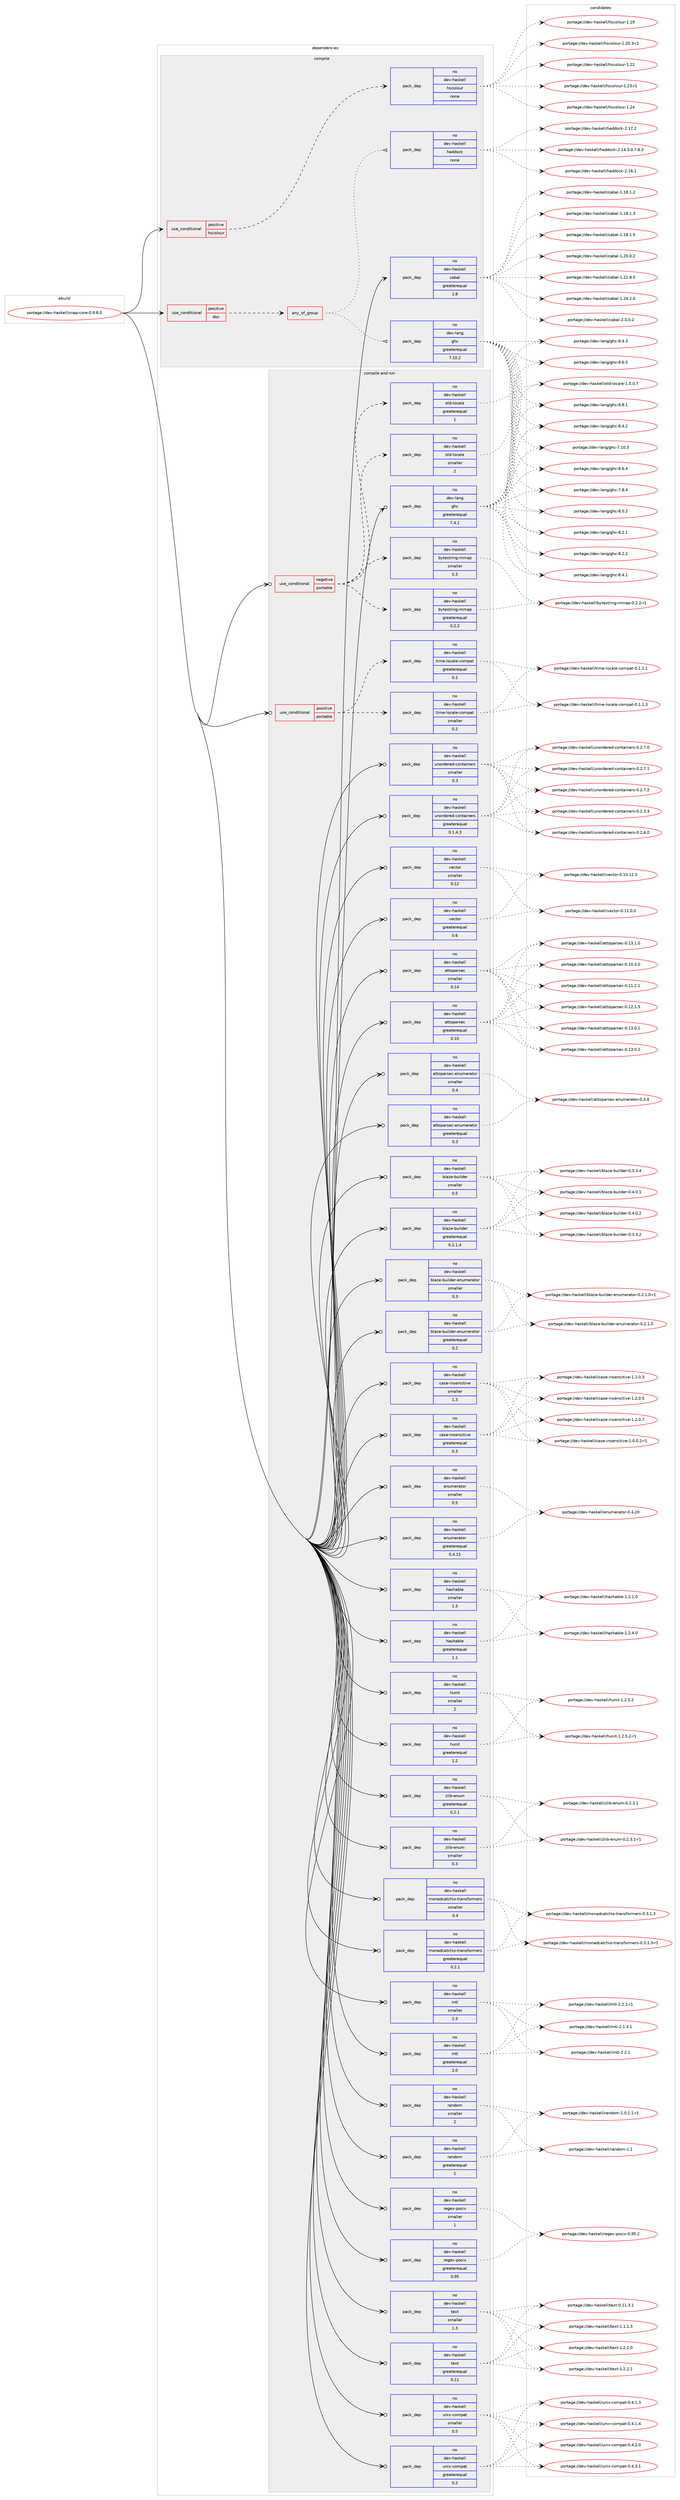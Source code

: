 digraph prolog {

# *************
# Graph options
# *************

newrank=true;
concentrate=true;
compound=true;
graph [rankdir=LR,fontname=Helvetica,fontsize=10,ranksep=1.5];#, ranksep=2.5, nodesep=0.2];
edge  [arrowhead=vee];
node  [fontname=Helvetica,fontsize=10];

# **********
# The ebuild
# **********

subgraph cluster_leftcol {
color=gray;
rank=same;
label=<<i>ebuild</i>>;
id [label="portage://dev-haskell/snap-core-0.9.8.0", color=red, width=4, href="../dev-haskell/snap-core-0.9.8.0.svg"];
}

# ****************
# The dependencies
# ****************

subgraph cluster_midcol {
color=gray;
label=<<i>dependencies</i>>;
subgraph cluster_compile {
fillcolor="#eeeeee";
style=filled;
label=<<i>compile</i>>;
subgraph cond17006 {
dependency79223 [label=<<TABLE BORDER="0" CELLBORDER="1" CELLSPACING="0" CELLPADDING="4"><TR><TD ROWSPAN="3" CELLPADDING="10">use_conditional</TD></TR><TR><TD>positive</TD></TR><TR><TD>doc</TD></TR></TABLE>>, shape=none, color=red];
subgraph any2319 {
dependency79224 [label=<<TABLE BORDER="0" CELLBORDER="1" CELLSPACING="0" CELLPADDING="4"><TR><TD CELLPADDING="10">any_of_group</TD></TR></TABLE>>, shape=none, color=red];subgraph pack59839 {
dependency79225 [label=<<TABLE BORDER="0" CELLBORDER="1" CELLSPACING="0" CELLPADDING="4" WIDTH="220"><TR><TD ROWSPAN="6" CELLPADDING="30">pack_dep</TD></TR><TR><TD WIDTH="110">no</TD></TR><TR><TD>dev-haskell</TD></TR><TR><TD>haddock</TD></TR><TR><TD>none</TD></TR><TR><TD></TD></TR></TABLE>>, shape=none, color=blue];
}
dependency79224:e -> dependency79225:w [weight=20,style="dotted",arrowhead="oinv"];
subgraph pack59840 {
dependency79226 [label=<<TABLE BORDER="0" CELLBORDER="1" CELLSPACING="0" CELLPADDING="4" WIDTH="220"><TR><TD ROWSPAN="6" CELLPADDING="30">pack_dep</TD></TR><TR><TD WIDTH="110">no</TD></TR><TR><TD>dev-lang</TD></TR><TR><TD>ghc</TD></TR><TR><TD>greaterequal</TD></TR><TR><TD>7.10.2</TD></TR></TABLE>>, shape=none, color=blue];
}
dependency79224:e -> dependency79226:w [weight=20,style="dotted",arrowhead="oinv"];
}
dependency79223:e -> dependency79224:w [weight=20,style="dashed",arrowhead="vee"];
}
id:e -> dependency79223:w [weight=20,style="solid",arrowhead="vee"];
subgraph cond17007 {
dependency79227 [label=<<TABLE BORDER="0" CELLBORDER="1" CELLSPACING="0" CELLPADDING="4"><TR><TD ROWSPAN="3" CELLPADDING="10">use_conditional</TD></TR><TR><TD>positive</TD></TR><TR><TD>hscolour</TD></TR></TABLE>>, shape=none, color=red];
subgraph pack59841 {
dependency79228 [label=<<TABLE BORDER="0" CELLBORDER="1" CELLSPACING="0" CELLPADDING="4" WIDTH="220"><TR><TD ROWSPAN="6" CELLPADDING="30">pack_dep</TD></TR><TR><TD WIDTH="110">no</TD></TR><TR><TD>dev-haskell</TD></TR><TR><TD>hscolour</TD></TR><TR><TD>none</TD></TR><TR><TD></TD></TR></TABLE>>, shape=none, color=blue];
}
dependency79227:e -> dependency79228:w [weight=20,style="dashed",arrowhead="vee"];
}
id:e -> dependency79227:w [weight=20,style="solid",arrowhead="vee"];
subgraph pack59842 {
dependency79229 [label=<<TABLE BORDER="0" CELLBORDER="1" CELLSPACING="0" CELLPADDING="4" WIDTH="220"><TR><TD ROWSPAN="6" CELLPADDING="30">pack_dep</TD></TR><TR><TD WIDTH="110">no</TD></TR><TR><TD>dev-haskell</TD></TR><TR><TD>cabal</TD></TR><TR><TD>greaterequal</TD></TR><TR><TD>1.8</TD></TR></TABLE>>, shape=none, color=blue];
}
id:e -> dependency79229:w [weight=20,style="solid",arrowhead="vee"];
}
subgraph cluster_compileandrun {
fillcolor="#eeeeee";
style=filled;
label=<<i>compile and run</i>>;
subgraph cond17008 {
dependency79230 [label=<<TABLE BORDER="0" CELLBORDER="1" CELLSPACING="0" CELLPADDING="4"><TR><TD ROWSPAN="3" CELLPADDING="10">use_conditional</TD></TR><TR><TD>negative</TD></TR><TR><TD>portable</TD></TR></TABLE>>, shape=none, color=red];
subgraph pack59843 {
dependency79231 [label=<<TABLE BORDER="0" CELLBORDER="1" CELLSPACING="0" CELLPADDING="4" WIDTH="220"><TR><TD ROWSPAN="6" CELLPADDING="30">pack_dep</TD></TR><TR><TD WIDTH="110">no</TD></TR><TR><TD>dev-haskell</TD></TR><TR><TD>bytestring-mmap</TD></TR><TR><TD>greaterequal</TD></TR><TR><TD>0.2.2</TD></TR></TABLE>>, shape=none, color=blue];
}
dependency79230:e -> dependency79231:w [weight=20,style="dashed",arrowhead="vee"];
subgraph pack59844 {
dependency79232 [label=<<TABLE BORDER="0" CELLBORDER="1" CELLSPACING="0" CELLPADDING="4" WIDTH="220"><TR><TD ROWSPAN="6" CELLPADDING="30">pack_dep</TD></TR><TR><TD WIDTH="110">no</TD></TR><TR><TD>dev-haskell</TD></TR><TR><TD>bytestring-mmap</TD></TR><TR><TD>smaller</TD></TR><TR><TD>0.3</TD></TR></TABLE>>, shape=none, color=blue];
}
dependency79230:e -> dependency79232:w [weight=20,style="dashed",arrowhead="vee"];
subgraph pack59845 {
dependency79233 [label=<<TABLE BORDER="0" CELLBORDER="1" CELLSPACING="0" CELLPADDING="4" WIDTH="220"><TR><TD ROWSPAN="6" CELLPADDING="30">pack_dep</TD></TR><TR><TD WIDTH="110">no</TD></TR><TR><TD>dev-haskell</TD></TR><TR><TD>old-locale</TD></TR><TR><TD>greaterequal</TD></TR><TR><TD>1</TD></TR></TABLE>>, shape=none, color=blue];
}
dependency79230:e -> dependency79233:w [weight=20,style="dashed",arrowhead="vee"];
subgraph pack59846 {
dependency79234 [label=<<TABLE BORDER="0" CELLBORDER="1" CELLSPACING="0" CELLPADDING="4" WIDTH="220"><TR><TD ROWSPAN="6" CELLPADDING="30">pack_dep</TD></TR><TR><TD WIDTH="110">no</TD></TR><TR><TD>dev-haskell</TD></TR><TR><TD>old-locale</TD></TR><TR><TD>smaller</TD></TR><TR><TD>2</TD></TR></TABLE>>, shape=none, color=blue];
}
dependency79230:e -> dependency79234:w [weight=20,style="dashed",arrowhead="vee"];
}
id:e -> dependency79230:w [weight=20,style="solid",arrowhead="odotvee"];
subgraph cond17009 {
dependency79235 [label=<<TABLE BORDER="0" CELLBORDER="1" CELLSPACING="0" CELLPADDING="4"><TR><TD ROWSPAN="3" CELLPADDING="10">use_conditional</TD></TR><TR><TD>positive</TD></TR><TR><TD>portable</TD></TR></TABLE>>, shape=none, color=red];
subgraph pack59847 {
dependency79236 [label=<<TABLE BORDER="0" CELLBORDER="1" CELLSPACING="0" CELLPADDING="4" WIDTH="220"><TR><TD ROWSPAN="6" CELLPADDING="30">pack_dep</TD></TR><TR><TD WIDTH="110">no</TD></TR><TR><TD>dev-haskell</TD></TR><TR><TD>time-locale-compat</TD></TR><TR><TD>greaterequal</TD></TR><TR><TD>0.1</TD></TR></TABLE>>, shape=none, color=blue];
}
dependency79235:e -> dependency79236:w [weight=20,style="dashed",arrowhead="vee"];
subgraph pack59848 {
dependency79237 [label=<<TABLE BORDER="0" CELLBORDER="1" CELLSPACING="0" CELLPADDING="4" WIDTH="220"><TR><TD ROWSPAN="6" CELLPADDING="30">pack_dep</TD></TR><TR><TD WIDTH="110">no</TD></TR><TR><TD>dev-haskell</TD></TR><TR><TD>time-locale-compat</TD></TR><TR><TD>smaller</TD></TR><TR><TD>0.2</TD></TR></TABLE>>, shape=none, color=blue];
}
dependency79235:e -> dependency79237:w [weight=20,style="dashed",arrowhead="vee"];
}
id:e -> dependency79235:w [weight=20,style="solid",arrowhead="odotvee"];
subgraph pack59849 {
dependency79238 [label=<<TABLE BORDER="0" CELLBORDER="1" CELLSPACING="0" CELLPADDING="4" WIDTH="220"><TR><TD ROWSPAN="6" CELLPADDING="30">pack_dep</TD></TR><TR><TD WIDTH="110">no</TD></TR><TR><TD>dev-haskell</TD></TR><TR><TD>attoparsec</TD></TR><TR><TD>greaterequal</TD></TR><TR><TD>0.10</TD></TR></TABLE>>, shape=none, color=blue];
}
id:e -> dependency79238:w [weight=20,style="solid",arrowhead="odotvee"];
subgraph pack59850 {
dependency79239 [label=<<TABLE BORDER="0" CELLBORDER="1" CELLSPACING="0" CELLPADDING="4" WIDTH="220"><TR><TD ROWSPAN="6" CELLPADDING="30">pack_dep</TD></TR><TR><TD WIDTH="110">no</TD></TR><TR><TD>dev-haskell</TD></TR><TR><TD>attoparsec</TD></TR><TR><TD>smaller</TD></TR><TR><TD>0.14</TD></TR></TABLE>>, shape=none, color=blue];
}
id:e -> dependency79239:w [weight=20,style="solid",arrowhead="odotvee"];
subgraph pack59851 {
dependency79240 [label=<<TABLE BORDER="0" CELLBORDER="1" CELLSPACING="0" CELLPADDING="4" WIDTH="220"><TR><TD ROWSPAN="6" CELLPADDING="30">pack_dep</TD></TR><TR><TD WIDTH="110">no</TD></TR><TR><TD>dev-haskell</TD></TR><TR><TD>attoparsec-enumerator</TD></TR><TR><TD>greaterequal</TD></TR><TR><TD>0.3</TD></TR></TABLE>>, shape=none, color=blue];
}
id:e -> dependency79240:w [weight=20,style="solid",arrowhead="odotvee"];
subgraph pack59852 {
dependency79241 [label=<<TABLE BORDER="0" CELLBORDER="1" CELLSPACING="0" CELLPADDING="4" WIDTH="220"><TR><TD ROWSPAN="6" CELLPADDING="30">pack_dep</TD></TR><TR><TD WIDTH="110">no</TD></TR><TR><TD>dev-haskell</TD></TR><TR><TD>attoparsec-enumerator</TD></TR><TR><TD>smaller</TD></TR><TR><TD>0.4</TD></TR></TABLE>>, shape=none, color=blue];
}
id:e -> dependency79241:w [weight=20,style="solid",arrowhead="odotvee"];
subgraph pack59853 {
dependency79242 [label=<<TABLE BORDER="0" CELLBORDER="1" CELLSPACING="0" CELLPADDING="4" WIDTH="220"><TR><TD ROWSPAN="6" CELLPADDING="30">pack_dep</TD></TR><TR><TD WIDTH="110">no</TD></TR><TR><TD>dev-haskell</TD></TR><TR><TD>blaze-builder</TD></TR><TR><TD>greaterequal</TD></TR><TR><TD>0.2.1.4</TD></TR></TABLE>>, shape=none, color=blue];
}
id:e -> dependency79242:w [weight=20,style="solid",arrowhead="odotvee"];
subgraph pack59854 {
dependency79243 [label=<<TABLE BORDER="0" CELLBORDER="1" CELLSPACING="0" CELLPADDING="4" WIDTH="220"><TR><TD ROWSPAN="6" CELLPADDING="30">pack_dep</TD></TR><TR><TD WIDTH="110">no</TD></TR><TR><TD>dev-haskell</TD></TR><TR><TD>blaze-builder</TD></TR><TR><TD>smaller</TD></TR><TR><TD>0.5</TD></TR></TABLE>>, shape=none, color=blue];
}
id:e -> dependency79243:w [weight=20,style="solid",arrowhead="odotvee"];
subgraph pack59855 {
dependency79244 [label=<<TABLE BORDER="0" CELLBORDER="1" CELLSPACING="0" CELLPADDING="4" WIDTH="220"><TR><TD ROWSPAN="6" CELLPADDING="30">pack_dep</TD></TR><TR><TD WIDTH="110">no</TD></TR><TR><TD>dev-haskell</TD></TR><TR><TD>blaze-builder-enumerator</TD></TR><TR><TD>greaterequal</TD></TR><TR><TD>0.2</TD></TR></TABLE>>, shape=none, color=blue];
}
id:e -> dependency79244:w [weight=20,style="solid",arrowhead="odotvee"];
subgraph pack59856 {
dependency79245 [label=<<TABLE BORDER="0" CELLBORDER="1" CELLSPACING="0" CELLPADDING="4" WIDTH="220"><TR><TD ROWSPAN="6" CELLPADDING="30">pack_dep</TD></TR><TR><TD WIDTH="110">no</TD></TR><TR><TD>dev-haskell</TD></TR><TR><TD>blaze-builder-enumerator</TD></TR><TR><TD>smaller</TD></TR><TR><TD>0.3</TD></TR></TABLE>>, shape=none, color=blue];
}
id:e -> dependency79245:w [weight=20,style="solid",arrowhead="odotvee"];
subgraph pack59857 {
dependency79246 [label=<<TABLE BORDER="0" CELLBORDER="1" CELLSPACING="0" CELLPADDING="4" WIDTH="220"><TR><TD ROWSPAN="6" CELLPADDING="30">pack_dep</TD></TR><TR><TD WIDTH="110">no</TD></TR><TR><TD>dev-haskell</TD></TR><TR><TD>case-insensitive</TD></TR><TR><TD>greaterequal</TD></TR><TR><TD>0.3</TD></TR></TABLE>>, shape=none, color=blue];
}
id:e -> dependency79246:w [weight=20,style="solid",arrowhead="odotvee"];
subgraph pack59858 {
dependency79247 [label=<<TABLE BORDER="0" CELLBORDER="1" CELLSPACING="0" CELLPADDING="4" WIDTH="220"><TR><TD ROWSPAN="6" CELLPADDING="30">pack_dep</TD></TR><TR><TD WIDTH="110">no</TD></TR><TR><TD>dev-haskell</TD></TR><TR><TD>case-insensitive</TD></TR><TR><TD>smaller</TD></TR><TR><TD>1.3</TD></TR></TABLE>>, shape=none, color=blue];
}
id:e -> dependency79247:w [weight=20,style="solid",arrowhead="odotvee"];
subgraph pack59859 {
dependency79248 [label=<<TABLE BORDER="0" CELLBORDER="1" CELLSPACING="0" CELLPADDING="4" WIDTH="220"><TR><TD ROWSPAN="6" CELLPADDING="30">pack_dep</TD></TR><TR><TD WIDTH="110">no</TD></TR><TR><TD>dev-haskell</TD></TR><TR><TD>enumerator</TD></TR><TR><TD>greaterequal</TD></TR><TR><TD>0.4.15</TD></TR></TABLE>>, shape=none, color=blue];
}
id:e -> dependency79248:w [weight=20,style="solid",arrowhead="odotvee"];
subgraph pack59860 {
dependency79249 [label=<<TABLE BORDER="0" CELLBORDER="1" CELLSPACING="0" CELLPADDING="4" WIDTH="220"><TR><TD ROWSPAN="6" CELLPADDING="30">pack_dep</TD></TR><TR><TD WIDTH="110">no</TD></TR><TR><TD>dev-haskell</TD></TR><TR><TD>enumerator</TD></TR><TR><TD>smaller</TD></TR><TR><TD>0.5</TD></TR></TABLE>>, shape=none, color=blue];
}
id:e -> dependency79249:w [weight=20,style="solid",arrowhead="odotvee"];
subgraph pack59861 {
dependency79250 [label=<<TABLE BORDER="0" CELLBORDER="1" CELLSPACING="0" CELLPADDING="4" WIDTH="220"><TR><TD ROWSPAN="6" CELLPADDING="30">pack_dep</TD></TR><TR><TD WIDTH="110">no</TD></TR><TR><TD>dev-haskell</TD></TR><TR><TD>hashable</TD></TR><TR><TD>greaterequal</TD></TR><TR><TD>1.1</TD></TR></TABLE>>, shape=none, color=blue];
}
id:e -> dependency79250:w [weight=20,style="solid",arrowhead="odotvee"];
subgraph pack59862 {
dependency79251 [label=<<TABLE BORDER="0" CELLBORDER="1" CELLSPACING="0" CELLPADDING="4" WIDTH="220"><TR><TD ROWSPAN="6" CELLPADDING="30">pack_dep</TD></TR><TR><TD WIDTH="110">no</TD></TR><TR><TD>dev-haskell</TD></TR><TR><TD>hashable</TD></TR><TR><TD>smaller</TD></TR><TR><TD>1.3</TD></TR></TABLE>>, shape=none, color=blue];
}
id:e -> dependency79251:w [weight=20,style="solid",arrowhead="odotvee"];
subgraph pack59863 {
dependency79252 [label=<<TABLE BORDER="0" CELLBORDER="1" CELLSPACING="0" CELLPADDING="4" WIDTH="220"><TR><TD ROWSPAN="6" CELLPADDING="30">pack_dep</TD></TR><TR><TD WIDTH="110">no</TD></TR><TR><TD>dev-haskell</TD></TR><TR><TD>hunit</TD></TR><TR><TD>greaterequal</TD></TR><TR><TD>1.2</TD></TR></TABLE>>, shape=none, color=blue];
}
id:e -> dependency79252:w [weight=20,style="solid",arrowhead="odotvee"];
subgraph pack59864 {
dependency79253 [label=<<TABLE BORDER="0" CELLBORDER="1" CELLSPACING="0" CELLPADDING="4" WIDTH="220"><TR><TD ROWSPAN="6" CELLPADDING="30">pack_dep</TD></TR><TR><TD WIDTH="110">no</TD></TR><TR><TD>dev-haskell</TD></TR><TR><TD>hunit</TD></TR><TR><TD>smaller</TD></TR><TR><TD>2</TD></TR></TABLE>>, shape=none, color=blue];
}
id:e -> dependency79253:w [weight=20,style="solid",arrowhead="odotvee"];
subgraph pack59865 {
dependency79254 [label=<<TABLE BORDER="0" CELLBORDER="1" CELLSPACING="0" CELLPADDING="4" WIDTH="220"><TR><TD ROWSPAN="6" CELLPADDING="30">pack_dep</TD></TR><TR><TD WIDTH="110">no</TD></TR><TR><TD>dev-haskell</TD></TR><TR><TD>monadcatchio-transformers</TD></TR><TR><TD>greaterequal</TD></TR><TR><TD>0.2.1</TD></TR></TABLE>>, shape=none, color=blue];
}
id:e -> dependency79254:w [weight=20,style="solid",arrowhead="odotvee"];
subgraph pack59866 {
dependency79255 [label=<<TABLE BORDER="0" CELLBORDER="1" CELLSPACING="0" CELLPADDING="4" WIDTH="220"><TR><TD ROWSPAN="6" CELLPADDING="30">pack_dep</TD></TR><TR><TD WIDTH="110">no</TD></TR><TR><TD>dev-haskell</TD></TR><TR><TD>monadcatchio-transformers</TD></TR><TR><TD>smaller</TD></TR><TR><TD>0.4</TD></TR></TABLE>>, shape=none, color=blue];
}
id:e -> dependency79255:w [weight=20,style="solid",arrowhead="odotvee"];
subgraph pack59867 {
dependency79256 [label=<<TABLE BORDER="0" CELLBORDER="1" CELLSPACING="0" CELLPADDING="4" WIDTH="220"><TR><TD ROWSPAN="6" CELLPADDING="30">pack_dep</TD></TR><TR><TD WIDTH="110">no</TD></TR><TR><TD>dev-haskell</TD></TR><TR><TD>mtl</TD></TR><TR><TD>greaterequal</TD></TR><TR><TD>2.0</TD></TR></TABLE>>, shape=none, color=blue];
}
id:e -> dependency79256:w [weight=20,style="solid",arrowhead="odotvee"];
subgraph pack59868 {
dependency79257 [label=<<TABLE BORDER="0" CELLBORDER="1" CELLSPACING="0" CELLPADDING="4" WIDTH="220"><TR><TD ROWSPAN="6" CELLPADDING="30">pack_dep</TD></TR><TR><TD WIDTH="110">no</TD></TR><TR><TD>dev-haskell</TD></TR><TR><TD>mtl</TD></TR><TR><TD>smaller</TD></TR><TR><TD>2.3</TD></TR></TABLE>>, shape=none, color=blue];
}
id:e -> dependency79257:w [weight=20,style="solid",arrowhead="odotvee"];
subgraph pack59869 {
dependency79258 [label=<<TABLE BORDER="0" CELLBORDER="1" CELLSPACING="0" CELLPADDING="4" WIDTH="220"><TR><TD ROWSPAN="6" CELLPADDING="30">pack_dep</TD></TR><TR><TD WIDTH="110">no</TD></TR><TR><TD>dev-haskell</TD></TR><TR><TD>random</TD></TR><TR><TD>greaterequal</TD></TR><TR><TD>1</TD></TR></TABLE>>, shape=none, color=blue];
}
id:e -> dependency79258:w [weight=20,style="solid",arrowhead="odotvee"];
subgraph pack59870 {
dependency79259 [label=<<TABLE BORDER="0" CELLBORDER="1" CELLSPACING="0" CELLPADDING="4" WIDTH="220"><TR><TD ROWSPAN="6" CELLPADDING="30">pack_dep</TD></TR><TR><TD WIDTH="110">no</TD></TR><TR><TD>dev-haskell</TD></TR><TR><TD>random</TD></TR><TR><TD>smaller</TD></TR><TR><TD>2</TD></TR></TABLE>>, shape=none, color=blue];
}
id:e -> dependency79259:w [weight=20,style="solid",arrowhead="odotvee"];
subgraph pack59871 {
dependency79260 [label=<<TABLE BORDER="0" CELLBORDER="1" CELLSPACING="0" CELLPADDING="4" WIDTH="220"><TR><TD ROWSPAN="6" CELLPADDING="30">pack_dep</TD></TR><TR><TD WIDTH="110">no</TD></TR><TR><TD>dev-haskell</TD></TR><TR><TD>regex-posix</TD></TR><TR><TD>greaterequal</TD></TR><TR><TD>0.95</TD></TR></TABLE>>, shape=none, color=blue];
}
id:e -> dependency79260:w [weight=20,style="solid",arrowhead="odotvee"];
subgraph pack59872 {
dependency79261 [label=<<TABLE BORDER="0" CELLBORDER="1" CELLSPACING="0" CELLPADDING="4" WIDTH="220"><TR><TD ROWSPAN="6" CELLPADDING="30">pack_dep</TD></TR><TR><TD WIDTH="110">no</TD></TR><TR><TD>dev-haskell</TD></TR><TR><TD>regex-posix</TD></TR><TR><TD>smaller</TD></TR><TR><TD>1</TD></TR></TABLE>>, shape=none, color=blue];
}
id:e -> dependency79261:w [weight=20,style="solid",arrowhead="odotvee"];
subgraph pack59873 {
dependency79262 [label=<<TABLE BORDER="0" CELLBORDER="1" CELLSPACING="0" CELLPADDING="4" WIDTH="220"><TR><TD ROWSPAN="6" CELLPADDING="30">pack_dep</TD></TR><TR><TD WIDTH="110">no</TD></TR><TR><TD>dev-haskell</TD></TR><TR><TD>text</TD></TR><TR><TD>greaterequal</TD></TR><TR><TD>0.11</TD></TR></TABLE>>, shape=none, color=blue];
}
id:e -> dependency79262:w [weight=20,style="solid",arrowhead="odotvee"];
subgraph pack59874 {
dependency79263 [label=<<TABLE BORDER="0" CELLBORDER="1" CELLSPACING="0" CELLPADDING="4" WIDTH="220"><TR><TD ROWSPAN="6" CELLPADDING="30">pack_dep</TD></TR><TR><TD WIDTH="110">no</TD></TR><TR><TD>dev-haskell</TD></TR><TR><TD>text</TD></TR><TR><TD>smaller</TD></TR><TR><TD>1.3</TD></TR></TABLE>>, shape=none, color=blue];
}
id:e -> dependency79263:w [weight=20,style="solid",arrowhead="odotvee"];
subgraph pack59875 {
dependency79264 [label=<<TABLE BORDER="0" CELLBORDER="1" CELLSPACING="0" CELLPADDING="4" WIDTH="220"><TR><TD ROWSPAN="6" CELLPADDING="30">pack_dep</TD></TR><TR><TD WIDTH="110">no</TD></TR><TR><TD>dev-haskell</TD></TR><TR><TD>unix-compat</TD></TR><TR><TD>greaterequal</TD></TR><TR><TD>0.2</TD></TR></TABLE>>, shape=none, color=blue];
}
id:e -> dependency79264:w [weight=20,style="solid",arrowhead="odotvee"];
subgraph pack59876 {
dependency79265 [label=<<TABLE BORDER="0" CELLBORDER="1" CELLSPACING="0" CELLPADDING="4" WIDTH="220"><TR><TD ROWSPAN="6" CELLPADDING="30">pack_dep</TD></TR><TR><TD WIDTH="110">no</TD></TR><TR><TD>dev-haskell</TD></TR><TR><TD>unix-compat</TD></TR><TR><TD>smaller</TD></TR><TR><TD>0.5</TD></TR></TABLE>>, shape=none, color=blue];
}
id:e -> dependency79265:w [weight=20,style="solid",arrowhead="odotvee"];
subgraph pack59877 {
dependency79266 [label=<<TABLE BORDER="0" CELLBORDER="1" CELLSPACING="0" CELLPADDING="4" WIDTH="220"><TR><TD ROWSPAN="6" CELLPADDING="30">pack_dep</TD></TR><TR><TD WIDTH="110">no</TD></TR><TR><TD>dev-haskell</TD></TR><TR><TD>unordered-containers</TD></TR><TR><TD>greaterequal</TD></TR><TR><TD>0.1.4.3</TD></TR></TABLE>>, shape=none, color=blue];
}
id:e -> dependency79266:w [weight=20,style="solid",arrowhead="odotvee"];
subgraph pack59878 {
dependency79267 [label=<<TABLE BORDER="0" CELLBORDER="1" CELLSPACING="0" CELLPADDING="4" WIDTH="220"><TR><TD ROWSPAN="6" CELLPADDING="30">pack_dep</TD></TR><TR><TD WIDTH="110">no</TD></TR><TR><TD>dev-haskell</TD></TR><TR><TD>unordered-containers</TD></TR><TR><TD>smaller</TD></TR><TR><TD>0.3</TD></TR></TABLE>>, shape=none, color=blue];
}
id:e -> dependency79267:w [weight=20,style="solid",arrowhead="odotvee"];
subgraph pack59879 {
dependency79268 [label=<<TABLE BORDER="0" CELLBORDER="1" CELLSPACING="0" CELLPADDING="4" WIDTH="220"><TR><TD ROWSPAN="6" CELLPADDING="30">pack_dep</TD></TR><TR><TD WIDTH="110">no</TD></TR><TR><TD>dev-haskell</TD></TR><TR><TD>vector</TD></TR><TR><TD>greaterequal</TD></TR><TR><TD>0.6</TD></TR></TABLE>>, shape=none, color=blue];
}
id:e -> dependency79268:w [weight=20,style="solid",arrowhead="odotvee"];
subgraph pack59880 {
dependency79269 [label=<<TABLE BORDER="0" CELLBORDER="1" CELLSPACING="0" CELLPADDING="4" WIDTH="220"><TR><TD ROWSPAN="6" CELLPADDING="30">pack_dep</TD></TR><TR><TD WIDTH="110">no</TD></TR><TR><TD>dev-haskell</TD></TR><TR><TD>vector</TD></TR><TR><TD>smaller</TD></TR><TR><TD>0.12</TD></TR></TABLE>>, shape=none, color=blue];
}
id:e -> dependency79269:w [weight=20,style="solid",arrowhead="odotvee"];
subgraph pack59881 {
dependency79270 [label=<<TABLE BORDER="0" CELLBORDER="1" CELLSPACING="0" CELLPADDING="4" WIDTH="220"><TR><TD ROWSPAN="6" CELLPADDING="30">pack_dep</TD></TR><TR><TD WIDTH="110">no</TD></TR><TR><TD>dev-haskell</TD></TR><TR><TD>zlib-enum</TD></TR><TR><TD>greaterequal</TD></TR><TR><TD>0.2.1</TD></TR></TABLE>>, shape=none, color=blue];
}
id:e -> dependency79270:w [weight=20,style="solid",arrowhead="odotvee"];
subgraph pack59882 {
dependency79271 [label=<<TABLE BORDER="0" CELLBORDER="1" CELLSPACING="0" CELLPADDING="4" WIDTH="220"><TR><TD ROWSPAN="6" CELLPADDING="30">pack_dep</TD></TR><TR><TD WIDTH="110">no</TD></TR><TR><TD>dev-haskell</TD></TR><TR><TD>zlib-enum</TD></TR><TR><TD>smaller</TD></TR><TR><TD>0.3</TD></TR></TABLE>>, shape=none, color=blue];
}
id:e -> dependency79271:w [weight=20,style="solid",arrowhead="odotvee"];
subgraph pack59883 {
dependency79272 [label=<<TABLE BORDER="0" CELLBORDER="1" CELLSPACING="0" CELLPADDING="4" WIDTH="220"><TR><TD ROWSPAN="6" CELLPADDING="30">pack_dep</TD></TR><TR><TD WIDTH="110">no</TD></TR><TR><TD>dev-lang</TD></TR><TR><TD>ghc</TD></TR><TR><TD>greaterequal</TD></TR><TR><TD>7.4.1</TD></TR></TABLE>>, shape=none, color=blue];
}
id:e -> dependency79272:w [weight=20,style="solid",arrowhead="odotvee"];
}
subgraph cluster_run {
fillcolor="#eeeeee";
style=filled;
label=<<i>run</i>>;
}
}

# **************
# The candidates
# **************

subgraph cluster_choices {
rank=same;
color=gray;
label=<<i>candidates</i>>;

subgraph choice59839 {
color=black;
nodesep=1;
choiceportage1001011184510497115107101108108471049710010011199107455046495246514648465546564651 [label="portage://dev-haskell/haddock-2.14.3.0.7.8.3", color=red, width=4,href="../dev-haskell/haddock-2.14.3.0.7.8.3.svg"];
choiceportage100101118451049711510710110810847104971001001119910745504649544649 [label="portage://dev-haskell/haddock-2.16.1", color=red, width=4,href="../dev-haskell/haddock-2.16.1.svg"];
choiceportage100101118451049711510710110810847104971001001119910745504649554650 [label="portage://dev-haskell/haddock-2.17.2", color=red, width=4,href="../dev-haskell/haddock-2.17.2.svg"];
dependency79225:e -> choiceportage1001011184510497115107101108108471049710010011199107455046495246514648465546564651:w [style=dotted,weight="100"];
dependency79225:e -> choiceportage100101118451049711510710110810847104971001001119910745504649544649:w [style=dotted,weight="100"];
dependency79225:e -> choiceportage100101118451049711510710110810847104971001001119910745504649554650:w [style=dotted,weight="100"];
}
subgraph choice59840 {
color=black;
nodesep=1;
choiceportage1001011184510897110103471031049945554649484651 [label="portage://dev-lang/ghc-7.10.3", color=red, width=4,href="../dev-lang/ghc-7.10.3.svg"];
choiceportage10010111845108971101034710310499455546564652 [label="portage://dev-lang/ghc-7.8.4", color=red, width=4,href="../dev-lang/ghc-7.8.4.svg"];
choiceportage10010111845108971101034710310499455646484650 [label="portage://dev-lang/ghc-8.0.2", color=red, width=4,href="../dev-lang/ghc-8.0.2.svg"];
choiceportage10010111845108971101034710310499455646504649 [label="portage://dev-lang/ghc-8.2.1", color=red, width=4,href="../dev-lang/ghc-8.2.1.svg"];
choiceportage10010111845108971101034710310499455646504650 [label="portage://dev-lang/ghc-8.2.2", color=red, width=4,href="../dev-lang/ghc-8.2.2.svg"];
choiceportage10010111845108971101034710310499455646524649 [label="portage://dev-lang/ghc-8.4.1", color=red, width=4,href="../dev-lang/ghc-8.4.1.svg"];
choiceportage10010111845108971101034710310499455646524650 [label="portage://dev-lang/ghc-8.4.2", color=red, width=4,href="../dev-lang/ghc-8.4.2.svg"];
choiceportage10010111845108971101034710310499455646524651 [label="portage://dev-lang/ghc-8.4.3", color=red, width=4,href="../dev-lang/ghc-8.4.3.svg"];
choiceportage10010111845108971101034710310499455646544652 [label="portage://dev-lang/ghc-8.6.4", color=red, width=4,href="../dev-lang/ghc-8.6.4.svg"];
choiceportage10010111845108971101034710310499455646544653 [label="portage://dev-lang/ghc-8.6.5", color=red, width=4,href="../dev-lang/ghc-8.6.5.svg"];
choiceportage10010111845108971101034710310499455646564649 [label="portage://dev-lang/ghc-8.8.1", color=red, width=4,href="../dev-lang/ghc-8.8.1.svg"];
dependency79226:e -> choiceportage1001011184510897110103471031049945554649484651:w [style=dotted,weight="100"];
dependency79226:e -> choiceportage10010111845108971101034710310499455546564652:w [style=dotted,weight="100"];
dependency79226:e -> choiceportage10010111845108971101034710310499455646484650:w [style=dotted,weight="100"];
dependency79226:e -> choiceportage10010111845108971101034710310499455646504649:w [style=dotted,weight="100"];
dependency79226:e -> choiceportage10010111845108971101034710310499455646504650:w [style=dotted,weight="100"];
dependency79226:e -> choiceportage10010111845108971101034710310499455646524649:w [style=dotted,weight="100"];
dependency79226:e -> choiceportage10010111845108971101034710310499455646524650:w [style=dotted,weight="100"];
dependency79226:e -> choiceportage10010111845108971101034710310499455646524651:w [style=dotted,weight="100"];
dependency79226:e -> choiceportage10010111845108971101034710310499455646544652:w [style=dotted,weight="100"];
dependency79226:e -> choiceportage10010111845108971101034710310499455646544653:w [style=dotted,weight="100"];
dependency79226:e -> choiceportage10010111845108971101034710310499455646564649:w [style=dotted,weight="100"];
}
subgraph choice59841 {
color=black;
nodesep=1;
choiceportage100101118451049711510710110810847104115991111081111171144549464957 [label="portage://dev-haskell/hscolour-1.19", color=red, width=4,href="../dev-haskell/hscolour-1.19.svg"];
choiceportage10010111845104971151071011081084710411599111108111117114454946504846514511449 [label="portage://dev-haskell/hscolour-1.20.3-r1", color=red, width=4,href="../dev-haskell/hscolour-1.20.3-r1.svg"];
choiceportage100101118451049711510710110810847104115991111081111171144549465050 [label="portage://dev-haskell/hscolour-1.22", color=red, width=4,href="../dev-haskell/hscolour-1.22.svg"];
choiceportage1001011184510497115107101108108471041159911110811111711445494650514511449 [label="portage://dev-haskell/hscolour-1.23-r1", color=red, width=4,href="../dev-haskell/hscolour-1.23-r1.svg"];
choiceportage100101118451049711510710110810847104115991111081111171144549465052 [label="portage://dev-haskell/hscolour-1.24", color=red, width=4,href="../dev-haskell/hscolour-1.24.svg"];
dependency79228:e -> choiceportage100101118451049711510710110810847104115991111081111171144549464957:w [style=dotted,weight="100"];
dependency79228:e -> choiceportage10010111845104971151071011081084710411599111108111117114454946504846514511449:w [style=dotted,weight="100"];
dependency79228:e -> choiceportage100101118451049711510710110810847104115991111081111171144549465050:w [style=dotted,weight="100"];
dependency79228:e -> choiceportage1001011184510497115107101108108471041159911110811111711445494650514511449:w [style=dotted,weight="100"];
dependency79228:e -> choiceportage100101118451049711510710110810847104115991111081111171144549465052:w [style=dotted,weight="100"];
}
subgraph choice59842 {
color=black;
nodesep=1;
choiceportage10010111845104971151071011081084799979897108454946495646494650 [label="portage://dev-haskell/cabal-1.18.1.2", color=red, width=4,href="../dev-haskell/cabal-1.18.1.2.svg"];
choiceportage10010111845104971151071011081084799979897108454946495646494651 [label="portage://dev-haskell/cabal-1.18.1.3", color=red, width=4,href="../dev-haskell/cabal-1.18.1.3.svg"];
choiceportage10010111845104971151071011081084799979897108454946495646494653 [label="portage://dev-haskell/cabal-1.18.1.5", color=red, width=4,href="../dev-haskell/cabal-1.18.1.5.svg"];
choiceportage10010111845104971151071011081084799979897108454946504846484650 [label="portage://dev-haskell/cabal-1.20.0.2", color=red, width=4,href="../dev-haskell/cabal-1.20.0.2.svg"];
choiceportage10010111845104971151071011081084799979897108454946505046564648 [label="portage://dev-haskell/cabal-1.22.8.0", color=red, width=4,href="../dev-haskell/cabal-1.22.8.0.svg"];
choiceportage10010111845104971151071011081084799979897108454946505246504648 [label="portage://dev-haskell/cabal-1.24.2.0", color=red, width=4,href="../dev-haskell/cabal-1.24.2.0.svg"];
choiceportage100101118451049711510710110810847999798971084550464846484650 [label="portage://dev-haskell/cabal-2.0.0.2", color=red, width=4,href="../dev-haskell/cabal-2.0.0.2.svg"];
dependency79229:e -> choiceportage10010111845104971151071011081084799979897108454946495646494650:w [style=dotted,weight="100"];
dependency79229:e -> choiceportage10010111845104971151071011081084799979897108454946495646494651:w [style=dotted,weight="100"];
dependency79229:e -> choiceportage10010111845104971151071011081084799979897108454946495646494653:w [style=dotted,weight="100"];
dependency79229:e -> choiceportage10010111845104971151071011081084799979897108454946504846484650:w [style=dotted,weight="100"];
dependency79229:e -> choiceportage10010111845104971151071011081084799979897108454946505046564648:w [style=dotted,weight="100"];
dependency79229:e -> choiceportage10010111845104971151071011081084799979897108454946505246504648:w [style=dotted,weight="100"];
dependency79229:e -> choiceportage100101118451049711510710110810847999798971084550464846484650:w [style=dotted,weight="100"];
}
subgraph choice59843 {
color=black;
nodesep=1;
choiceportage1001011184510497115107101108108479812111610111511611410511010345109109971124548465046504511449 [label="portage://dev-haskell/bytestring-mmap-0.2.2-r1", color=red, width=4,href="../dev-haskell/bytestring-mmap-0.2.2-r1.svg"];
dependency79231:e -> choiceportage1001011184510497115107101108108479812111610111511611410511010345109109971124548465046504511449:w [style=dotted,weight="100"];
}
subgraph choice59844 {
color=black;
nodesep=1;
choiceportage1001011184510497115107101108108479812111610111511611410511010345109109971124548465046504511449 [label="portage://dev-haskell/bytestring-mmap-0.2.2-r1", color=red, width=4,href="../dev-haskell/bytestring-mmap-0.2.2-r1.svg"];
dependency79232:e -> choiceportage1001011184510497115107101108108479812111610111511611410511010345109109971124548465046504511449:w [style=dotted,weight="100"];
}
subgraph choice59845 {
color=black;
nodesep=1;
choiceportage1001011184510497115107101108108471111081004510811199971081014549464846484655 [label="portage://dev-haskell/old-locale-1.0.0.7", color=red, width=4,href="../dev-haskell/old-locale-1.0.0.7.svg"];
dependency79233:e -> choiceportage1001011184510497115107101108108471111081004510811199971081014549464846484655:w [style=dotted,weight="100"];
}
subgraph choice59846 {
color=black;
nodesep=1;
choiceportage1001011184510497115107101108108471111081004510811199971081014549464846484655 [label="portage://dev-haskell/old-locale-1.0.0.7", color=red, width=4,href="../dev-haskell/old-locale-1.0.0.7.svg"];
dependency79234:e -> choiceportage1001011184510497115107101108108471111081004510811199971081014549464846484655:w [style=dotted,weight="100"];
}
subgraph choice59847 {
color=black;
nodesep=1;
choiceportage1001011184510497115107101108108471161051091014510811199971081014599111109112971164548464946494649 [label="portage://dev-haskell/time-locale-compat-0.1.1.1", color=red, width=4,href="../dev-haskell/time-locale-compat-0.1.1.1.svg"];
choiceportage1001011184510497115107101108108471161051091014510811199971081014599111109112971164548464946494651 [label="portage://dev-haskell/time-locale-compat-0.1.1.3", color=red, width=4,href="../dev-haskell/time-locale-compat-0.1.1.3.svg"];
dependency79236:e -> choiceportage1001011184510497115107101108108471161051091014510811199971081014599111109112971164548464946494649:w [style=dotted,weight="100"];
dependency79236:e -> choiceportage1001011184510497115107101108108471161051091014510811199971081014599111109112971164548464946494651:w [style=dotted,weight="100"];
}
subgraph choice59848 {
color=black;
nodesep=1;
choiceportage1001011184510497115107101108108471161051091014510811199971081014599111109112971164548464946494649 [label="portage://dev-haskell/time-locale-compat-0.1.1.1", color=red, width=4,href="../dev-haskell/time-locale-compat-0.1.1.1.svg"];
choiceportage1001011184510497115107101108108471161051091014510811199971081014599111109112971164548464946494651 [label="portage://dev-haskell/time-locale-compat-0.1.1.3", color=red, width=4,href="../dev-haskell/time-locale-compat-0.1.1.3.svg"];
dependency79237:e -> choiceportage1001011184510497115107101108108471161051091014510811199971081014599111109112971164548464946494649:w [style=dotted,weight="100"];
dependency79237:e -> choiceportage1001011184510497115107101108108471161051091014510811199971081014599111109112971164548464946494651:w [style=dotted,weight="100"];
}
subgraph choice59849 {
color=black;
nodesep=1;
choiceportage100101118451049711510710110810847971161161111129711411510199454846494846524648 [label="portage://dev-haskell/attoparsec-0.10.4.0", color=red, width=4,href="../dev-haskell/attoparsec-0.10.4.0.svg"];
choiceportage100101118451049711510710110810847971161161111129711411510199454846494946504649 [label="portage://dev-haskell/attoparsec-0.11.2.1", color=red, width=4,href="../dev-haskell/attoparsec-0.11.2.1.svg"];
choiceportage100101118451049711510710110810847971161161111129711411510199454846495046494653 [label="portage://dev-haskell/attoparsec-0.12.1.5", color=red, width=4,href="../dev-haskell/attoparsec-0.12.1.5.svg"];
choiceportage100101118451049711510710110810847971161161111129711411510199454846495146484649 [label="portage://dev-haskell/attoparsec-0.13.0.1", color=red, width=4,href="../dev-haskell/attoparsec-0.13.0.1.svg"];
choiceportage100101118451049711510710110810847971161161111129711411510199454846495146484650 [label="portage://dev-haskell/attoparsec-0.13.0.2", color=red, width=4,href="../dev-haskell/attoparsec-0.13.0.2.svg"];
choiceportage100101118451049711510710110810847971161161111129711411510199454846495146494648 [label="portage://dev-haskell/attoparsec-0.13.1.0", color=red, width=4,href="../dev-haskell/attoparsec-0.13.1.0.svg"];
dependency79238:e -> choiceportage100101118451049711510710110810847971161161111129711411510199454846494846524648:w [style=dotted,weight="100"];
dependency79238:e -> choiceportage100101118451049711510710110810847971161161111129711411510199454846494946504649:w [style=dotted,weight="100"];
dependency79238:e -> choiceportage100101118451049711510710110810847971161161111129711411510199454846495046494653:w [style=dotted,weight="100"];
dependency79238:e -> choiceportage100101118451049711510710110810847971161161111129711411510199454846495146484649:w [style=dotted,weight="100"];
dependency79238:e -> choiceportage100101118451049711510710110810847971161161111129711411510199454846495146484650:w [style=dotted,weight="100"];
dependency79238:e -> choiceportage100101118451049711510710110810847971161161111129711411510199454846495146494648:w [style=dotted,weight="100"];
}
subgraph choice59850 {
color=black;
nodesep=1;
choiceportage100101118451049711510710110810847971161161111129711411510199454846494846524648 [label="portage://dev-haskell/attoparsec-0.10.4.0", color=red, width=4,href="../dev-haskell/attoparsec-0.10.4.0.svg"];
choiceportage100101118451049711510710110810847971161161111129711411510199454846494946504649 [label="portage://dev-haskell/attoparsec-0.11.2.1", color=red, width=4,href="../dev-haskell/attoparsec-0.11.2.1.svg"];
choiceportage100101118451049711510710110810847971161161111129711411510199454846495046494653 [label="portage://dev-haskell/attoparsec-0.12.1.5", color=red, width=4,href="../dev-haskell/attoparsec-0.12.1.5.svg"];
choiceportage100101118451049711510710110810847971161161111129711411510199454846495146484649 [label="portage://dev-haskell/attoparsec-0.13.0.1", color=red, width=4,href="../dev-haskell/attoparsec-0.13.0.1.svg"];
choiceportage100101118451049711510710110810847971161161111129711411510199454846495146484650 [label="portage://dev-haskell/attoparsec-0.13.0.2", color=red, width=4,href="../dev-haskell/attoparsec-0.13.0.2.svg"];
choiceportage100101118451049711510710110810847971161161111129711411510199454846495146494648 [label="portage://dev-haskell/attoparsec-0.13.1.0", color=red, width=4,href="../dev-haskell/attoparsec-0.13.1.0.svg"];
dependency79239:e -> choiceportage100101118451049711510710110810847971161161111129711411510199454846494846524648:w [style=dotted,weight="100"];
dependency79239:e -> choiceportage100101118451049711510710110810847971161161111129711411510199454846494946504649:w [style=dotted,weight="100"];
dependency79239:e -> choiceportage100101118451049711510710110810847971161161111129711411510199454846495046494653:w [style=dotted,weight="100"];
dependency79239:e -> choiceportage100101118451049711510710110810847971161161111129711411510199454846495146484649:w [style=dotted,weight="100"];
dependency79239:e -> choiceportage100101118451049711510710110810847971161161111129711411510199454846495146484650:w [style=dotted,weight="100"];
dependency79239:e -> choiceportage100101118451049711510710110810847971161161111129711411510199454846495146494648:w [style=dotted,weight="100"];
}
subgraph choice59851 {
color=black;
nodesep=1;
choiceportage1001011184510497115107101108108479711611611111297114115101994510111011710910111497116111114454846514652 [label="portage://dev-haskell/attoparsec-enumerator-0.3.4", color=red, width=4,href="../dev-haskell/attoparsec-enumerator-0.3.4.svg"];
dependency79240:e -> choiceportage1001011184510497115107101108108479711611611111297114115101994510111011710910111497116111114454846514652:w [style=dotted,weight="100"];
}
subgraph choice59852 {
color=black;
nodesep=1;
choiceportage1001011184510497115107101108108479711611611111297114115101994510111011710910111497116111114454846514652 [label="portage://dev-haskell/attoparsec-enumerator-0.3.4", color=red, width=4,href="../dev-haskell/attoparsec-enumerator-0.3.4.svg"];
dependency79241:e -> choiceportage1001011184510497115107101108108479711611611111297114115101994510111011710910111497116111114454846514652:w [style=dotted,weight="100"];
}
subgraph choice59853 {
color=black;
nodesep=1;
choiceportage100101118451049711510710110810847981089712210145981171051081001011144548465146514650 [label="portage://dev-haskell/blaze-builder-0.3.3.2", color=red, width=4,href="../dev-haskell/blaze-builder-0.3.3.2.svg"];
choiceportage100101118451049711510710110810847981089712210145981171051081001011144548465146514652 [label="portage://dev-haskell/blaze-builder-0.3.3.4", color=red, width=4,href="../dev-haskell/blaze-builder-0.3.3.4.svg"];
choiceportage100101118451049711510710110810847981089712210145981171051081001011144548465246484649 [label="portage://dev-haskell/blaze-builder-0.4.0.1", color=red, width=4,href="../dev-haskell/blaze-builder-0.4.0.1.svg"];
choiceportage100101118451049711510710110810847981089712210145981171051081001011144548465246484650 [label="portage://dev-haskell/blaze-builder-0.4.0.2", color=red, width=4,href="../dev-haskell/blaze-builder-0.4.0.2.svg"];
dependency79242:e -> choiceportage100101118451049711510710110810847981089712210145981171051081001011144548465146514650:w [style=dotted,weight="100"];
dependency79242:e -> choiceportage100101118451049711510710110810847981089712210145981171051081001011144548465146514652:w [style=dotted,weight="100"];
dependency79242:e -> choiceportage100101118451049711510710110810847981089712210145981171051081001011144548465246484649:w [style=dotted,weight="100"];
dependency79242:e -> choiceportage100101118451049711510710110810847981089712210145981171051081001011144548465246484650:w [style=dotted,weight="100"];
}
subgraph choice59854 {
color=black;
nodesep=1;
choiceportage100101118451049711510710110810847981089712210145981171051081001011144548465146514650 [label="portage://dev-haskell/blaze-builder-0.3.3.2", color=red, width=4,href="../dev-haskell/blaze-builder-0.3.3.2.svg"];
choiceportage100101118451049711510710110810847981089712210145981171051081001011144548465146514652 [label="portage://dev-haskell/blaze-builder-0.3.3.4", color=red, width=4,href="../dev-haskell/blaze-builder-0.3.3.4.svg"];
choiceportage100101118451049711510710110810847981089712210145981171051081001011144548465246484649 [label="portage://dev-haskell/blaze-builder-0.4.0.1", color=red, width=4,href="../dev-haskell/blaze-builder-0.4.0.1.svg"];
choiceportage100101118451049711510710110810847981089712210145981171051081001011144548465246484650 [label="portage://dev-haskell/blaze-builder-0.4.0.2", color=red, width=4,href="../dev-haskell/blaze-builder-0.4.0.2.svg"];
dependency79243:e -> choiceportage100101118451049711510710110810847981089712210145981171051081001011144548465146514650:w [style=dotted,weight="100"];
dependency79243:e -> choiceportage100101118451049711510710110810847981089712210145981171051081001011144548465146514652:w [style=dotted,weight="100"];
dependency79243:e -> choiceportage100101118451049711510710110810847981089712210145981171051081001011144548465246484649:w [style=dotted,weight="100"];
dependency79243:e -> choiceportage100101118451049711510710110810847981089712210145981171051081001011144548465246484650:w [style=dotted,weight="100"];
}
subgraph choice59855 {
color=black;
nodesep=1;
choiceportage1001011184510497115107101108108479810897122101459811710510810010111445101110117109101114971161111144548465046494648 [label="portage://dev-haskell/blaze-builder-enumerator-0.2.1.0", color=red, width=4,href="../dev-haskell/blaze-builder-enumerator-0.2.1.0.svg"];
choiceportage10010111845104971151071011081084798108971221014598117105108100101114451011101171091011149711611111445484650464946484511449 [label="portage://dev-haskell/blaze-builder-enumerator-0.2.1.0-r1", color=red, width=4,href="../dev-haskell/blaze-builder-enumerator-0.2.1.0-r1.svg"];
dependency79244:e -> choiceportage1001011184510497115107101108108479810897122101459811710510810010111445101110117109101114971161111144548465046494648:w [style=dotted,weight="100"];
dependency79244:e -> choiceportage10010111845104971151071011081084798108971221014598117105108100101114451011101171091011149711611111445484650464946484511449:w [style=dotted,weight="100"];
}
subgraph choice59856 {
color=black;
nodesep=1;
choiceportage1001011184510497115107101108108479810897122101459811710510810010111445101110117109101114971161111144548465046494648 [label="portage://dev-haskell/blaze-builder-enumerator-0.2.1.0", color=red, width=4,href="../dev-haskell/blaze-builder-enumerator-0.2.1.0.svg"];
choiceportage10010111845104971151071011081084798108971221014598117105108100101114451011101171091011149711611111445484650464946484511449 [label="portage://dev-haskell/blaze-builder-enumerator-0.2.1.0-r1", color=red, width=4,href="../dev-haskell/blaze-builder-enumerator-0.2.1.0-r1.svg"];
dependency79245:e -> choiceportage1001011184510497115107101108108479810897122101459811710510810010111445101110117109101114971161111144548465046494648:w [style=dotted,weight="100"];
dependency79245:e -> choiceportage10010111845104971151071011081084798108971221014598117105108100101114451011101171091011149711611111445484650464946484511449:w [style=dotted,weight="100"];
}
subgraph choice59857 {
color=black;
nodesep=1;
choiceportage10010111845104971151071011081084799971151014510511011510111011510511610511810145494648464846504511449 [label="portage://dev-haskell/case-insensitive-1.0.0.2-r1", color=red, width=4,href="../dev-haskell/case-insensitive-1.0.0.2-r1.svg"];
choiceportage1001011184510497115107101108108479997115101451051101151011101151051161051181014549464946484651 [label="portage://dev-haskell/case-insensitive-1.1.0.3", color=red, width=4,href="../dev-haskell/case-insensitive-1.1.0.3.svg"];
choiceportage1001011184510497115107101108108479997115101451051101151011101151051161051181014549465046484653 [label="portage://dev-haskell/case-insensitive-1.2.0.5", color=red, width=4,href="../dev-haskell/case-insensitive-1.2.0.5.svg"];
choiceportage1001011184510497115107101108108479997115101451051101151011101151051161051181014549465046484655 [label="portage://dev-haskell/case-insensitive-1.2.0.7", color=red, width=4,href="../dev-haskell/case-insensitive-1.2.0.7.svg"];
dependency79246:e -> choiceportage10010111845104971151071011081084799971151014510511011510111011510511610511810145494648464846504511449:w [style=dotted,weight="100"];
dependency79246:e -> choiceportage1001011184510497115107101108108479997115101451051101151011101151051161051181014549464946484651:w [style=dotted,weight="100"];
dependency79246:e -> choiceportage1001011184510497115107101108108479997115101451051101151011101151051161051181014549465046484653:w [style=dotted,weight="100"];
dependency79246:e -> choiceportage1001011184510497115107101108108479997115101451051101151011101151051161051181014549465046484655:w [style=dotted,weight="100"];
}
subgraph choice59858 {
color=black;
nodesep=1;
choiceportage10010111845104971151071011081084799971151014510511011510111011510511610511810145494648464846504511449 [label="portage://dev-haskell/case-insensitive-1.0.0.2-r1", color=red, width=4,href="../dev-haskell/case-insensitive-1.0.0.2-r1.svg"];
choiceportage1001011184510497115107101108108479997115101451051101151011101151051161051181014549464946484651 [label="portage://dev-haskell/case-insensitive-1.1.0.3", color=red, width=4,href="../dev-haskell/case-insensitive-1.1.0.3.svg"];
choiceportage1001011184510497115107101108108479997115101451051101151011101151051161051181014549465046484653 [label="portage://dev-haskell/case-insensitive-1.2.0.5", color=red, width=4,href="../dev-haskell/case-insensitive-1.2.0.5.svg"];
choiceportage1001011184510497115107101108108479997115101451051101151011101151051161051181014549465046484655 [label="portage://dev-haskell/case-insensitive-1.2.0.7", color=red, width=4,href="../dev-haskell/case-insensitive-1.2.0.7.svg"];
dependency79247:e -> choiceportage10010111845104971151071011081084799971151014510511011510111011510511610511810145494648464846504511449:w [style=dotted,weight="100"];
dependency79247:e -> choiceportage1001011184510497115107101108108479997115101451051101151011101151051161051181014549464946484651:w [style=dotted,weight="100"];
dependency79247:e -> choiceportage1001011184510497115107101108108479997115101451051101151011101151051161051181014549465046484653:w [style=dotted,weight="100"];
dependency79247:e -> choiceportage1001011184510497115107101108108479997115101451051101151011101151051161051181014549465046484655:w [style=dotted,weight="100"];
}
subgraph choice59859 {
color=black;
nodesep=1;
choiceportage1001011184510497115107101108108471011101171091011149711611111445484652465048 [label="portage://dev-haskell/enumerator-0.4.20", color=red, width=4,href="../dev-haskell/enumerator-0.4.20.svg"];
dependency79248:e -> choiceportage1001011184510497115107101108108471011101171091011149711611111445484652465048:w [style=dotted,weight="100"];
}
subgraph choice59860 {
color=black;
nodesep=1;
choiceportage1001011184510497115107101108108471011101171091011149711611111445484652465048 [label="portage://dev-haskell/enumerator-0.4.20", color=red, width=4,href="../dev-haskell/enumerator-0.4.20.svg"];
dependency79249:e -> choiceportage1001011184510497115107101108108471011101171091011149711611111445484652465048:w [style=dotted,weight="100"];
}
subgraph choice59861 {
color=black;
nodesep=1;
choiceportage1001011184510497115107101108108471049711510497981081014549465046494648 [label="portage://dev-haskell/hashable-1.2.1.0", color=red, width=4,href="../dev-haskell/hashable-1.2.1.0.svg"];
choiceportage1001011184510497115107101108108471049711510497981081014549465046524648 [label="portage://dev-haskell/hashable-1.2.4.0", color=red, width=4,href="../dev-haskell/hashable-1.2.4.0.svg"];
dependency79250:e -> choiceportage1001011184510497115107101108108471049711510497981081014549465046494648:w [style=dotted,weight="100"];
dependency79250:e -> choiceportage1001011184510497115107101108108471049711510497981081014549465046524648:w [style=dotted,weight="100"];
}
subgraph choice59862 {
color=black;
nodesep=1;
choiceportage1001011184510497115107101108108471049711510497981081014549465046494648 [label="portage://dev-haskell/hashable-1.2.1.0", color=red, width=4,href="../dev-haskell/hashable-1.2.1.0.svg"];
choiceportage1001011184510497115107101108108471049711510497981081014549465046524648 [label="portage://dev-haskell/hashable-1.2.4.0", color=red, width=4,href="../dev-haskell/hashable-1.2.4.0.svg"];
dependency79251:e -> choiceportage1001011184510497115107101108108471049711510497981081014549465046494648:w [style=dotted,weight="100"];
dependency79251:e -> choiceportage1001011184510497115107101108108471049711510497981081014549465046524648:w [style=dotted,weight="100"];
}
subgraph choice59863 {
color=black;
nodesep=1;
choiceportage1001011184510497115107101108108471041171101051164549465046534650 [label="portage://dev-haskell/hunit-1.2.5.2", color=red, width=4,href="../dev-haskell/hunit-1.2.5.2.svg"];
choiceportage10010111845104971151071011081084710411711010511645494650465346504511449 [label="portage://dev-haskell/hunit-1.2.5.2-r1", color=red, width=4,href="../dev-haskell/hunit-1.2.5.2-r1.svg"];
dependency79252:e -> choiceportage1001011184510497115107101108108471041171101051164549465046534650:w [style=dotted,weight="100"];
dependency79252:e -> choiceportage10010111845104971151071011081084710411711010511645494650465346504511449:w [style=dotted,weight="100"];
}
subgraph choice59864 {
color=black;
nodesep=1;
choiceportage1001011184510497115107101108108471041171101051164549465046534650 [label="portage://dev-haskell/hunit-1.2.5.2", color=red, width=4,href="../dev-haskell/hunit-1.2.5.2.svg"];
choiceportage10010111845104971151071011081084710411711010511645494650465346504511449 [label="portage://dev-haskell/hunit-1.2.5.2-r1", color=red, width=4,href="../dev-haskell/hunit-1.2.5.2-r1.svg"];
dependency79253:e -> choiceportage1001011184510497115107101108108471041171101051164549465046534650:w [style=dotted,weight="100"];
dependency79253:e -> choiceportage10010111845104971151071011081084710411711010511645494650465346504511449:w [style=dotted,weight="100"];
}
subgraph choice59865 {
color=black;
nodesep=1;
choiceportage1001011184510497115107101108108471091111109710099971169910410511145116114971101151021111141091011141154548465146494651 [label="portage://dev-haskell/monadcatchio-transformers-0.3.1.3", color=red, width=4,href="../dev-haskell/monadcatchio-transformers-0.3.1.3.svg"];
choiceportage10010111845104971151071011081084710911111097100999711699104105111451161149711011510211111410910111411545484651464946514511449 [label="portage://dev-haskell/monadcatchio-transformers-0.3.1.3-r1", color=red, width=4,href="../dev-haskell/monadcatchio-transformers-0.3.1.3-r1.svg"];
dependency79254:e -> choiceportage1001011184510497115107101108108471091111109710099971169910410511145116114971101151021111141091011141154548465146494651:w [style=dotted,weight="100"];
dependency79254:e -> choiceportage10010111845104971151071011081084710911111097100999711699104105111451161149711011510211111410910111411545484651464946514511449:w [style=dotted,weight="100"];
}
subgraph choice59866 {
color=black;
nodesep=1;
choiceportage1001011184510497115107101108108471091111109710099971169910410511145116114971101151021111141091011141154548465146494651 [label="portage://dev-haskell/monadcatchio-transformers-0.3.1.3", color=red, width=4,href="../dev-haskell/monadcatchio-transformers-0.3.1.3.svg"];
choiceportage10010111845104971151071011081084710911111097100999711699104105111451161149711011510211111410910111411545484651464946514511449 [label="portage://dev-haskell/monadcatchio-transformers-0.3.1.3-r1", color=red, width=4,href="../dev-haskell/monadcatchio-transformers-0.3.1.3-r1.svg"];
dependency79255:e -> choiceportage1001011184510497115107101108108471091111109710099971169910410511145116114971101151021111141091011141154548465146494651:w [style=dotted,weight="100"];
dependency79255:e -> choiceportage10010111845104971151071011081084710911111097100999711699104105111451161149711011510211111410910111411545484651464946514511449:w [style=dotted,weight="100"];
}
subgraph choice59867 {
color=black;
nodesep=1;
choiceportage1001011184510497115107101108108471091161084550464946514649 [label="portage://dev-haskell/mtl-2.1.3.1", color=red, width=4,href="../dev-haskell/mtl-2.1.3.1.svg"];
choiceportage100101118451049711510710110810847109116108455046504649 [label="portage://dev-haskell/mtl-2.2.1", color=red, width=4,href="../dev-haskell/mtl-2.2.1.svg"];
choiceportage1001011184510497115107101108108471091161084550465046494511449 [label="portage://dev-haskell/mtl-2.2.1-r1", color=red, width=4,href="../dev-haskell/mtl-2.2.1-r1.svg"];
dependency79256:e -> choiceportage1001011184510497115107101108108471091161084550464946514649:w [style=dotted,weight="100"];
dependency79256:e -> choiceportage100101118451049711510710110810847109116108455046504649:w [style=dotted,weight="100"];
dependency79256:e -> choiceportage1001011184510497115107101108108471091161084550465046494511449:w [style=dotted,weight="100"];
}
subgraph choice59868 {
color=black;
nodesep=1;
choiceportage1001011184510497115107101108108471091161084550464946514649 [label="portage://dev-haskell/mtl-2.1.3.1", color=red, width=4,href="../dev-haskell/mtl-2.1.3.1.svg"];
choiceportage100101118451049711510710110810847109116108455046504649 [label="portage://dev-haskell/mtl-2.2.1", color=red, width=4,href="../dev-haskell/mtl-2.2.1.svg"];
choiceportage1001011184510497115107101108108471091161084550465046494511449 [label="portage://dev-haskell/mtl-2.2.1-r1", color=red, width=4,href="../dev-haskell/mtl-2.2.1-r1.svg"];
dependency79257:e -> choiceportage1001011184510497115107101108108471091161084550464946514649:w [style=dotted,weight="100"];
dependency79257:e -> choiceportage100101118451049711510710110810847109116108455046504649:w [style=dotted,weight="100"];
dependency79257:e -> choiceportage1001011184510497115107101108108471091161084550465046494511449:w [style=dotted,weight="100"];
}
subgraph choice59869 {
color=black;
nodesep=1;
choiceportage1001011184510497115107101108108471149711010011110945494648464946494511449 [label="portage://dev-haskell/random-1.0.1.1-r1", color=red, width=4,href="../dev-haskell/random-1.0.1.1-r1.svg"];
choiceportage1001011184510497115107101108108471149711010011110945494649 [label="portage://dev-haskell/random-1.1", color=red, width=4,href="../dev-haskell/random-1.1.svg"];
dependency79258:e -> choiceportage1001011184510497115107101108108471149711010011110945494648464946494511449:w [style=dotted,weight="100"];
dependency79258:e -> choiceportage1001011184510497115107101108108471149711010011110945494649:w [style=dotted,weight="100"];
}
subgraph choice59870 {
color=black;
nodesep=1;
choiceportage1001011184510497115107101108108471149711010011110945494648464946494511449 [label="portage://dev-haskell/random-1.0.1.1-r1", color=red, width=4,href="../dev-haskell/random-1.0.1.1-r1.svg"];
choiceportage1001011184510497115107101108108471149711010011110945494649 [label="portage://dev-haskell/random-1.1", color=red, width=4,href="../dev-haskell/random-1.1.svg"];
dependency79259:e -> choiceportage1001011184510497115107101108108471149711010011110945494648464946494511449:w [style=dotted,weight="100"];
dependency79259:e -> choiceportage1001011184510497115107101108108471149711010011110945494649:w [style=dotted,weight="100"];
}
subgraph choice59871 {
color=black;
nodesep=1;
choiceportage1001011184510497115107101108108471141011031011204511211111510512045484657534650 [label="portage://dev-haskell/regex-posix-0.95.2", color=red, width=4,href="../dev-haskell/regex-posix-0.95.2.svg"];
dependency79260:e -> choiceportage1001011184510497115107101108108471141011031011204511211111510512045484657534650:w [style=dotted,weight="100"];
}
subgraph choice59872 {
color=black;
nodesep=1;
choiceportage1001011184510497115107101108108471141011031011204511211111510512045484657534650 [label="portage://dev-haskell/regex-posix-0.95.2", color=red, width=4,href="../dev-haskell/regex-posix-0.95.2.svg"];
dependency79261:e -> choiceportage1001011184510497115107101108108471141011031011204511211111510512045484657534650:w [style=dotted,weight="100"];
}
subgraph choice59873 {
color=black;
nodesep=1;
choiceportage100101118451049711510710110810847116101120116454846494946514649 [label="portage://dev-haskell/text-0.11.3.1", color=red, width=4,href="../dev-haskell/text-0.11.3.1.svg"];
choiceportage1001011184510497115107101108108471161011201164549464946494651 [label="portage://dev-haskell/text-1.1.1.3", color=red, width=4,href="../dev-haskell/text-1.1.1.3.svg"];
choiceportage1001011184510497115107101108108471161011201164549465046504648 [label="portage://dev-haskell/text-1.2.2.0", color=red, width=4,href="../dev-haskell/text-1.2.2.0.svg"];
choiceportage1001011184510497115107101108108471161011201164549465046504649 [label="portage://dev-haskell/text-1.2.2.1", color=red, width=4,href="../dev-haskell/text-1.2.2.1.svg"];
dependency79262:e -> choiceportage100101118451049711510710110810847116101120116454846494946514649:w [style=dotted,weight="100"];
dependency79262:e -> choiceportage1001011184510497115107101108108471161011201164549464946494651:w [style=dotted,weight="100"];
dependency79262:e -> choiceportage1001011184510497115107101108108471161011201164549465046504648:w [style=dotted,weight="100"];
dependency79262:e -> choiceportage1001011184510497115107101108108471161011201164549465046504649:w [style=dotted,weight="100"];
}
subgraph choice59874 {
color=black;
nodesep=1;
choiceportage100101118451049711510710110810847116101120116454846494946514649 [label="portage://dev-haskell/text-0.11.3.1", color=red, width=4,href="../dev-haskell/text-0.11.3.1.svg"];
choiceportage1001011184510497115107101108108471161011201164549464946494651 [label="portage://dev-haskell/text-1.1.1.3", color=red, width=4,href="../dev-haskell/text-1.1.1.3.svg"];
choiceportage1001011184510497115107101108108471161011201164549465046504648 [label="portage://dev-haskell/text-1.2.2.0", color=red, width=4,href="../dev-haskell/text-1.2.2.0.svg"];
choiceportage1001011184510497115107101108108471161011201164549465046504649 [label="portage://dev-haskell/text-1.2.2.1", color=red, width=4,href="../dev-haskell/text-1.2.2.1.svg"];
dependency79263:e -> choiceportage100101118451049711510710110810847116101120116454846494946514649:w [style=dotted,weight="100"];
dependency79263:e -> choiceportage1001011184510497115107101108108471161011201164549464946494651:w [style=dotted,weight="100"];
dependency79263:e -> choiceportage1001011184510497115107101108108471161011201164549465046504648:w [style=dotted,weight="100"];
dependency79263:e -> choiceportage1001011184510497115107101108108471161011201164549465046504649:w [style=dotted,weight="100"];
}
subgraph choice59875 {
color=black;
nodesep=1;
choiceportage1001011184510497115107101108108471171101051204599111109112971164548465246494651 [label="portage://dev-haskell/unix-compat-0.4.1.3", color=red, width=4,href="../dev-haskell/unix-compat-0.4.1.3.svg"];
choiceportage1001011184510497115107101108108471171101051204599111109112971164548465246494652 [label="portage://dev-haskell/unix-compat-0.4.1.4", color=red, width=4,href="../dev-haskell/unix-compat-0.4.1.4.svg"];
choiceportage1001011184510497115107101108108471171101051204599111109112971164548465246504648 [label="portage://dev-haskell/unix-compat-0.4.2.0", color=red, width=4,href="../dev-haskell/unix-compat-0.4.2.0.svg"];
choiceportage1001011184510497115107101108108471171101051204599111109112971164548465246514649 [label="portage://dev-haskell/unix-compat-0.4.3.1", color=red, width=4,href="../dev-haskell/unix-compat-0.4.3.1.svg"];
dependency79264:e -> choiceportage1001011184510497115107101108108471171101051204599111109112971164548465246494651:w [style=dotted,weight="100"];
dependency79264:e -> choiceportage1001011184510497115107101108108471171101051204599111109112971164548465246494652:w [style=dotted,weight="100"];
dependency79264:e -> choiceportage1001011184510497115107101108108471171101051204599111109112971164548465246504648:w [style=dotted,weight="100"];
dependency79264:e -> choiceportage1001011184510497115107101108108471171101051204599111109112971164548465246514649:w [style=dotted,weight="100"];
}
subgraph choice59876 {
color=black;
nodesep=1;
choiceportage1001011184510497115107101108108471171101051204599111109112971164548465246494651 [label="portage://dev-haskell/unix-compat-0.4.1.3", color=red, width=4,href="../dev-haskell/unix-compat-0.4.1.3.svg"];
choiceportage1001011184510497115107101108108471171101051204599111109112971164548465246494652 [label="portage://dev-haskell/unix-compat-0.4.1.4", color=red, width=4,href="../dev-haskell/unix-compat-0.4.1.4.svg"];
choiceportage1001011184510497115107101108108471171101051204599111109112971164548465246504648 [label="portage://dev-haskell/unix-compat-0.4.2.0", color=red, width=4,href="../dev-haskell/unix-compat-0.4.2.0.svg"];
choiceportage1001011184510497115107101108108471171101051204599111109112971164548465246514649 [label="portage://dev-haskell/unix-compat-0.4.3.1", color=red, width=4,href="../dev-haskell/unix-compat-0.4.3.1.svg"];
dependency79265:e -> choiceportage1001011184510497115107101108108471171101051204599111109112971164548465246494651:w [style=dotted,weight="100"];
dependency79265:e -> choiceportage1001011184510497115107101108108471171101051204599111109112971164548465246494652:w [style=dotted,weight="100"];
dependency79265:e -> choiceportage1001011184510497115107101108108471171101051204599111109112971164548465246504648:w [style=dotted,weight="100"];
dependency79265:e -> choiceportage1001011184510497115107101108108471171101051204599111109112971164548465246514649:w [style=dotted,weight="100"];
}
subgraph choice59877 {
color=black;
nodesep=1;
choiceportage1001011184510497115107101108108471171101111141001011141011004599111110116971051101011141154548465046514651 [label="portage://dev-haskell/unordered-containers-0.2.3.3", color=red, width=4,href="../dev-haskell/unordered-containers-0.2.3.3.svg"];
choiceportage1001011184510497115107101108108471171101111141001011141011004599111110116971051101011141154548465046544648 [label="portage://dev-haskell/unordered-containers-0.2.6.0", color=red, width=4,href="../dev-haskell/unordered-containers-0.2.6.0.svg"];
choiceportage1001011184510497115107101108108471171101111141001011141011004599111110116971051101011141154548465046554648 [label="portage://dev-haskell/unordered-containers-0.2.7.0", color=red, width=4,href="../dev-haskell/unordered-containers-0.2.7.0.svg"];
choiceportage1001011184510497115107101108108471171101111141001011141011004599111110116971051101011141154548465046554649 [label="portage://dev-haskell/unordered-containers-0.2.7.1", color=red, width=4,href="../dev-haskell/unordered-containers-0.2.7.1.svg"];
choiceportage1001011184510497115107101108108471171101111141001011141011004599111110116971051101011141154548465046554650 [label="portage://dev-haskell/unordered-containers-0.2.7.2", color=red, width=4,href="../dev-haskell/unordered-containers-0.2.7.2.svg"];
dependency79266:e -> choiceportage1001011184510497115107101108108471171101111141001011141011004599111110116971051101011141154548465046514651:w [style=dotted,weight="100"];
dependency79266:e -> choiceportage1001011184510497115107101108108471171101111141001011141011004599111110116971051101011141154548465046544648:w [style=dotted,weight="100"];
dependency79266:e -> choiceportage1001011184510497115107101108108471171101111141001011141011004599111110116971051101011141154548465046554648:w [style=dotted,weight="100"];
dependency79266:e -> choiceportage1001011184510497115107101108108471171101111141001011141011004599111110116971051101011141154548465046554649:w [style=dotted,weight="100"];
dependency79266:e -> choiceportage1001011184510497115107101108108471171101111141001011141011004599111110116971051101011141154548465046554650:w [style=dotted,weight="100"];
}
subgraph choice59878 {
color=black;
nodesep=1;
choiceportage1001011184510497115107101108108471171101111141001011141011004599111110116971051101011141154548465046514651 [label="portage://dev-haskell/unordered-containers-0.2.3.3", color=red, width=4,href="../dev-haskell/unordered-containers-0.2.3.3.svg"];
choiceportage1001011184510497115107101108108471171101111141001011141011004599111110116971051101011141154548465046544648 [label="portage://dev-haskell/unordered-containers-0.2.6.0", color=red, width=4,href="../dev-haskell/unordered-containers-0.2.6.0.svg"];
choiceportage1001011184510497115107101108108471171101111141001011141011004599111110116971051101011141154548465046554648 [label="portage://dev-haskell/unordered-containers-0.2.7.0", color=red, width=4,href="../dev-haskell/unordered-containers-0.2.7.0.svg"];
choiceportage1001011184510497115107101108108471171101111141001011141011004599111110116971051101011141154548465046554649 [label="portage://dev-haskell/unordered-containers-0.2.7.1", color=red, width=4,href="../dev-haskell/unordered-containers-0.2.7.1.svg"];
choiceportage1001011184510497115107101108108471171101111141001011141011004599111110116971051101011141154548465046554650 [label="portage://dev-haskell/unordered-containers-0.2.7.2", color=red, width=4,href="../dev-haskell/unordered-containers-0.2.7.2.svg"];
dependency79267:e -> choiceportage1001011184510497115107101108108471171101111141001011141011004599111110116971051101011141154548465046514651:w [style=dotted,weight="100"];
dependency79267:e -> choiceportage1001011184510497115107101108108471171101111141001011141011004599111110116971051101011141154548465046544648:w [style=dotted,weight="100"];
dependency79267:e -> choiceportage1001011184510497115107101108108471171101111141001011141011004599111110116971051101011141154548465046554648:w [style=dotted,weight="100"];
dependency79267:e -> choiceportage1001011184510497115107101108108471171101111141001011141011004599111110116971051101011141154548465046554649:w [style=dotted,weight="100"];
dependency79267:e -> choiceportage1001011184510497115107101108108471171101111141001011141011004599111110116971051101011141154548465046554650:w [style=dotted,weight="100"];
}
subgraph choice59879 {
color=black;
nodesep=1;
choiceportage1001011184510497115107101108108471181019911611111445484649484649504651 [label="portage://dev-haskell/vector-0.10.12.3", color=red, width=4,href="../dev-haskell/vector-0.10.12.3.svg"];
choiceportage10010111845104971151071011081084711810199116111114454846494946484648 [label="portage://dev-haskell/vector-0.11.0.0", color=red, width=4,href="../dev-haskell/vector-0.11.0.0.svg"];
dependency79268:e -> choiceportage1001011184510497115107101108108471181019911611111445484649484649504651:w [style=dotted,weight="100"];
dependency79268:e -> choiceportage10010111845104971151071011081084711810199116111114454846494946484648:w [style=dotted,weight="100"];
}
subgraph choice59880 {
color=black;
nodesep=1;
choiceportage1001011184510497115107101108108471181019911611111445484649484649504651 [label="portage://dev-haskell/vector-0.10.12.3", color=red, width=4,href="../dev-haskell/vector-0.10.12.3.svg"];
choiceportage10010111845104971151071011081084711810199116111114454846494946484648 [label="portage://dev-haskell/vector-0.11.0.0", color=red, width=4,href="../dev-haskell/vector-0.11.0.0.svg"];
dependency79269:e -> choiceportage1001011184510497115107101108108471181019911611111445484649484649504651:w [style=dotted,weight="100"];
dependency79269:e -> choiceportage10010111845104971151071011081084711810199116111114454846494946484648:w [style=dotted,weight="100"];
}
subgraph choice59881 {
color=black;
nodesep=1;
choiceportage10010111845104971151071011081084712210810598451011101171094548465046514649 [label="portage://dev-haskell/zlib-enum-0.2.3.1", color=red, width=4,href="../dev-haskell/zlib-enum-0.2.3.1.svg"];
choiceportage100101118451049711510710110810847122108105984510111011710945484650465146494511449 [label="portage://dev-haskell/zlib-enum-0.2.3.1-r1", color=red, width=4,href="../dev-haskell/zlib-enum-0.2.3.1-r1.svg"];
dependency79270:e -> choiceportage10010111845104971151071011081084712210810598451011101171094548465046514649:w [style=dotted,weight="100"];
dependency79270:e -> choiceportage100101118451049711510710110810847122108105984510111011710945484650465146494511449:w [style=dotted,weight="100"];
}
subgraph choice59882 {
color=black;
nodesep=1;
choiceportage10010111845104971151071011081084712210810598451011101171094548465046514649 [label="portage://dev-haskell/zlib-enum-0.2.3.1", color=red, width=4,href="../dev-haskell/zlib-enum-0.2.3.1.svg"];
choiceportage100101118451049711510710110810847122108105984510111011710945484650465146494511449 [label="portage://dev-haskell/zlib-enum-0.2.3.1-r1", color=red, width=4,href="../dev-haskell/zlib-enum-0.2.3.1-r1.svg"];
dependency79271:e -> choiceportage10010111845104971151071011081084712210810598451011101171094548465046514649:w [style=dotted,weight="100"];
dependency79271:e -> choiceportage100101118451049711510710110810847122108105984510111011710945484650465146494511449:w [style=dotted,weight="100"];
}
subgraph choice59883 {
color=black;
nodesep=1;
choiceportage1001011184510897110103471031049945554649484651 [label="portage://dev-lang/ghc-7.10.3", color=red, width=4,href="../dev-lang/ghc-7.10.3.svg"];
choiceportage10010111845108971101034710310499455546564652 [label="portage://dev-lang/ghc-7.8.4", color=red, width=4,href="../dev-lang/ghc-7.8.4.svg"];
choiceportage10010111845108971101034710310499455646484650 [label="portage://dev-lang/ghc-8.0.2", color=red, width=4,href="../dev-lang/ghc-8.0.2.svg"];
choiceportage10010111845108971101034710310499455646504649 [label="portage://dev-lang/ghc-8.2.1", color=red, width=4,href="../dev-lang/ghc-8.2.1.svg"];
choiceportage10010111845108971101034710310499455646504650 [label="portage://dev-lang/ghc-8.2.2", color=red, width=4,href="../dev-lang/ghc-8.2.2.svg"];
choiceportage10010111845108971101034710310499455646524649 [label="portage://dev-lang/ghc-8.4.1", color=red, width=4,href="../dev-lang/ghc-8.4.1.svg"];
choiceportage10010111845108971101034710310499455646524650 [label="portage://dev-lang/ghc-8.4.2", color=red, width=4,href="../dev-lang/ghc-8.4.2.svg"];
choiceportage10010111845108971101034710310499455646524651 [label="portage://dev-lang/ghc-8.4.3", color=red, width=4,href="../dev-lang/ghc-8.4.3.svg"];
choiceportage10010111845108971101034710310499455646544652 [label="portage://dev-lang/ghc-8.6.4", color=red, width=4,href="../dev-lang/ghc-8.6.4.svg"];
choiceportage10010111845108971101034710310499455646544653 [label="portage://dev-lang/ghc-8.6.5", color=red, width=4,href="../dev-lang/ghc-8.6.5.svg"];
choiceportage10010111845108971101034710310499455646564649 [label="portage://dev-lang/ghc-8.8.1", color=red, width=4,href="../dev-lang/ghc-8.8.1.svg"];
dependency79272:e -> choiceportage1001011184510897110103471031049945554649484651:w [style=dotted,weight="100"];
dependency79272:e -> choiceportage10010111845108971101034710310499455546564652:w [style=dotted,weight="100"];
dependency79272:e -> choiceportage10010111845108971101034710310499455646484650:w [style=dotted,weight="100"];
dependency79272:e -> choiceportage10010111845108971101034710310499455646504649:w [style=dotted,weight="100"];
dependency79272:e -> choiceportage10010111845108971101034710310499455646504650:w [style=dotted,weight="100"];
dependency79272:e -> choiceportage10010111845108971101034710310499455646524649:w [style=dotted,weight="100"];
dependency79272:e -> choiceportage10010111845108971101034710310499455646524650:w [style=dotted,weight="100"];
dependency79272:e -> choiceportage10010111845108971101034710310499455646524651:w [style=dotted,weight="100"];
dependency79272:e -> choiceportage10010111845108971101034710310499455646544652:w [style=dotted,weight="100"];
dependency79272:e -> choiceportage10010111845108971101034710310499455646544653:w [style=dotted,weight="100"];
dependency79272:e -> choiceportage10010111845108971101034710310499455646564649:w [style=dotted,weight="100"];
}
}

}
